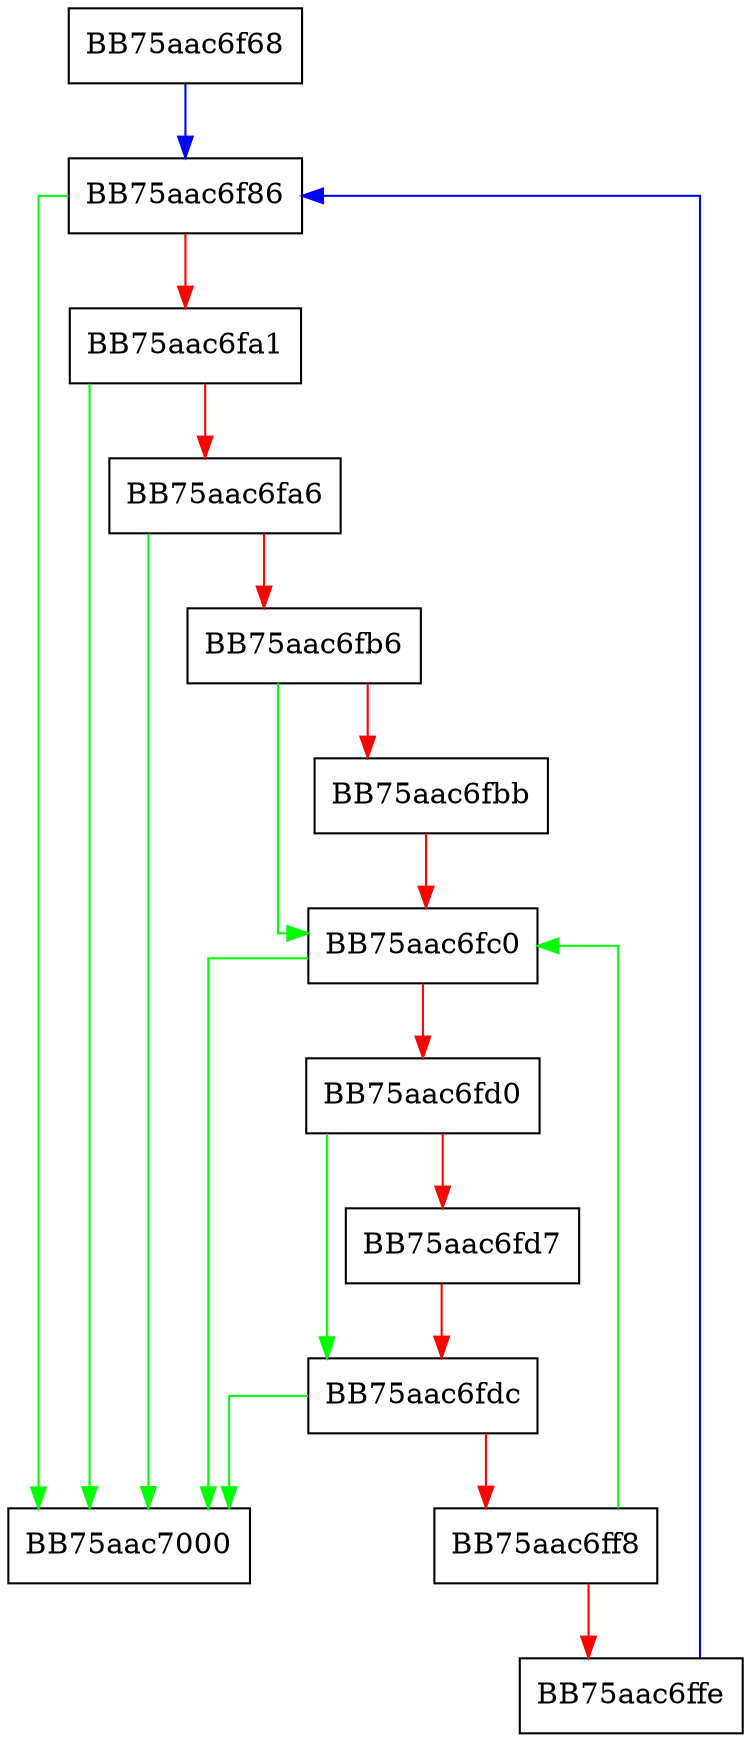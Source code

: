 digraph OnTheFlyPlain {
  node [shape="box"];
  graph [splines=ortho];
  BB75aac6f68 -> BB75aac6f86 [color="blue"];
  BB75aac6f86 -> BB75aac7000 [color="green"];
  BB75aac6f86 -> BB75aac6fa1 [color="red"];
  BB75aac6fa1 -> BB75aac7000 [color="green"];
  BB75aac6fa1 -> BB75aac6fa6 [color="red"];
  BB75aac6fa6 -> BB75aac7000 [color="green"];
  BB75aac6fa6 -> BB75aac6fb6 [color="red"];
  BB75aac6fb6 -> BB75aac6fc0 [color="green"];
  BB75aac6fb6 -> BB75aac6fbb [color="red"];
  BB75aac6fbb -> BB75aac6fc0 [color="red"];
  BB75aac6fc0 -> BB75aac7000 [color="green"];
  BB75aac6fc0 -> BB75aac6fd0 [color="red"];
  BB75aac6fd0 -> BB75aac6fdc [color="green"];
  BB75aac6fd0 -> BB75aac6fd7 [color="red"];
  BB75aac6fd7 -> BB75aac6fdc [color="red"];
  BB75aac6fdc -> BB75aac7000 [color="green"];
  BB75aac6fdc -> BB75aac6ff8 [color="red"];
  BB75aac6ff8 -> BB75aac6fc0 [color="green"];
  BB75aac6ff8 -> BB75aac6ffe [color="red"];
  BB75aac6ffe -> BB75aac6f86 [color="blue"];
}